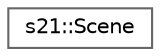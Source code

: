 digraph "Graphical Class Hierarchy"
{
 // LATEX_PDF_SIZE
  bgcolor="transparent";
  edge [fontname=Helvetica,fontsize=10,labelfontname=Helvetica,labelfontsize=10];
  node [fontname=Helvetica,fontsize=10,shape=box,height=0.2,width=0.4];
  rankdir="LR";
  Node0 [id="Node000000",label="s21::Scene",height=0.2,width=0.4,color="grey40", fillcolor="white", style="filled",URL="$classs21_1_1Scene.html",tooltip="Manages the loading and transformation of mesh data for a 3D scene."];
}

